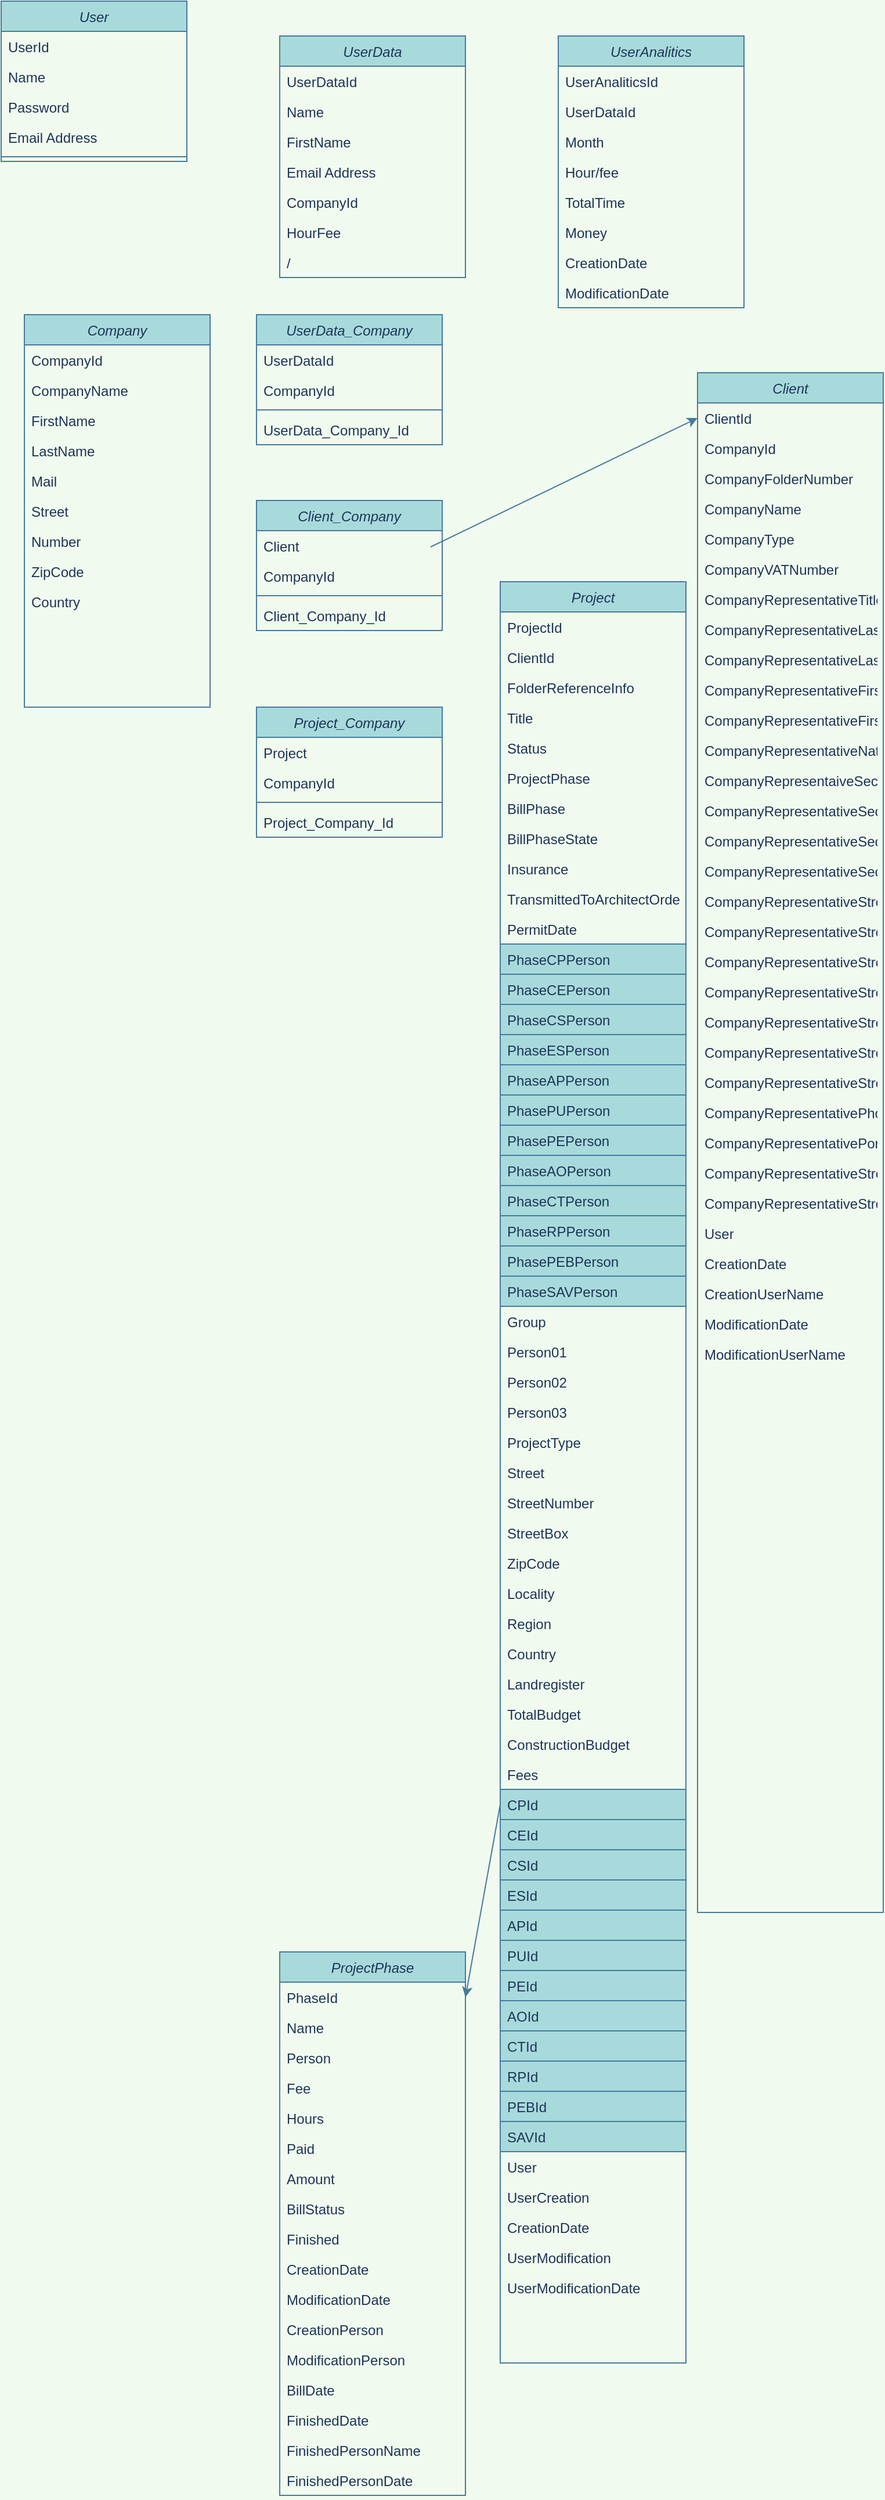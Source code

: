 <mxfile version="16.2.4" type="github">
  <diagram id="C5RBs43oDa-KdzZeNtuy" name="Page-1">
    <mxGraphModel dx="780" dy="756" grid="1" gridSize="10" guides="1" tooltips="1" connect="1" arrows="1" fold="1" page="1" pageScale="1" pageWidth="827" pageHeight="1169" background="#F1FAEE" math="0" shadow="0">
      <root>
        <mxCell id="WIyWlLk6GJQsqaUBKTNV-0" />
        <mxCell id="WIyWlLk6GJQsqaUBKTNV-1" parent="WIyWlLk6GJQsqaUBKTNV-0" />
        <mxCell id="zkfFHV4jXpPFQw0GAbJ--0" value="User" style="swimlane;fontStyle=2;align=center;verticalAlign=top;childLayout=stackLayout;horizontal=1;startSize=26;horizontalStack=0;resizeParent=1;resizeLast=0;collapsible=1;marginBottom=0;rounded=0;shadow=0;strokeWidth=1;fillColor=#A8DADC;strokeColor=#457B9D;fontColor=#1D3557;" parent="WIyWlLk6GJQsqaUBKTNV-1" vertex="1">
          <mxGeometry x="60" y="10" width="160" height="138" as="geometry">
            <mxRectangle x="230" y="140" width="160" height="26" as="alternateBounds" />
          </mxGeometry>
        </mxCell>
        <mxCell id="FVUGuAGuaXKeHoWWUGQW-68" value="UserId" style="text;align=left;verticalAlign=top;spacingLeft=4;spacingRight=4;overflow=hidden;rotatable=0;points=[[0,0.5],[1,0.5]];portConstraint=eastwest;fontColor=#1D3557;" vertex="1" parent="zkfFHV4jXpPFQw0GAbJ--0">
          <mxGeometry y="26" width="160" height="26" as="geometry" />
        </mxCell>
        <mxCell id="zkfFHV4jXpPFQw0GAbJ--1" value="Name" style="text;align=left;verticalAlign=top;spacingLeft=4;spacingRight=4;overflow=hidden;rotatable=0;points=[[0,0.5],[1,0.5]];portConstraint=eastwest;fontColor=#1D3557;" parent="zkfFHV4jXpPFQw0GAbJ--0" vertex="1">
          <mxGeometry y="52" width="160" height="26" as="geometry" />
        </mxCell>
        <mxCell id="zkfFHV4jXpPFQw0GAbJ--2" value="Password" style="text;align=left;verticalAlign=top;spacingLeft=4;spacingRight=4;overflow=hidden;rotatable=0;points=[[0,0.5],[1,0.5]];portConstraint=eastwest;rounded=0;shadow=0;html=0;fontColor=#1D3557;" parent="zkfFHV4jXpPFQw0GAbJ--0" vertex="1">
          <mxGeometry y="78" width="160" height="26" as="geometry" />
        </mxCell>
        <mxCell id="zkfFHV4jXpPFQw0GAbJ--3" value="Email Address" style="text;align=left;verticalAlign=top;spacingLeft=4;spacingRight=4;overflow=hidden;rotatable=0;points=[[0,0.5],[1,0.5]];portConstraint=eastwest;rounded=0;shadow=0;html=0;fontColor=#1D3557;" parent="zkfFHV4jXpPFQw0GAbJ--0" vertex="1">
          <mxGeometry y="104" width="160" height="26" as="geometry" />
        </mxCell>
        <mxCell id="zkfFHV4jXpPFQw0GAbJ--4" value="" style="line;html=1;strokeWidth=1;align=left;verticalAlign=middle;spacingTop=-1;spacingLeft=3;spacingRight=3;rotatable=0;labelPosition=right;points=[];portConstraint=eastwest;fillColor=#A8DADC;strokeColor=#457B9D;fontColor=#1D3557;labelBackgroundColor=#F1FAEE;" parent="zkfFHV4jXpPFQw0GAbJ--0" vertex="1">
          <mxGeometry y="130" width="160" height="8" as="geometry" />
        </mxCell>
        <mxCell id="6mXUQ5loTrbP20iOsthD-0" value="UserData" style="swimlane;fontStyle=2;align=center;verticalAlign=top;childLayout=stackLayout;horizontal=1;startSize=26;horizontalStack=0;resizeParent=1;resizeLast=0;collapsible=1;marginBottom=0;rounded=0;shadow=0;strokeWidth=1;fillColor=#A8DADC;strokeColor=#457B9D;fontColor=#1D3557;" parent="WIyWlLk6GJQsqaUBKTNV-1" vertex="1">
          <mxGeometry x="300" y="40" width="160" height="208" as="geometry">
            <mxRectangle x="230" y="140" width="160" height="26" as="alternateBounds" />
          </mxGeometry>
        </mxCell>
        <mxCell id="FVUGuAGuaXKeHoWWUGQW-69" value="UserDataId" style="text;align=left;verticalAlign=top;spacingLeft=4;spacingRight=4;overflow=hidden;rotatable=0;points=[[0,0.5],[1,0.5]];portConstraint=eastwest;fontColor=#1D3557;" vertex="1" parent="6mXUQ5loTrbP20iOsthD-0">
          <mxGeometry y="26" width="160" height="26" as="geometry" />
        </mxCell>
        <mxCell id="6mXUQ5loTrbP20iOsthD-1" value="Name" style="text;align=left;verticalAlign=top;spacingLeft=4;spacingRight=4;overflow=hidden;rotatable=0;points=[[0,0.5],[1,0.5]];portConstraint=eastwest;fontColor=#1D3557;" parent="6mXUQ5loTrbP20iOsthD-0" vertex="1">
          <mxGeometry y="52" width="160" height="26" as="geometry" />
        </mxCell>
        <mxCell id="6mXUQ5loTrbP20iOsthD-3" value="FirstName" style="text;align=left;verticalAlign=top;spacingLeft=4;spacingRight=4;overflow=hidden;rotatable=0;points=[[0,0.5],[1,0.5]];portConstraint=eastwest;rounded=0;shadow=0;html=0;fontColor=#1D3557;" parent="6mXUQ5loTrbP20iOsthD-0" vertex="1">
          <mxGeometry y="78" width="160" height="26" as="geometry" />
        </mxCell>
        <mxCell id="6mXUQ5loTrbP20iOsthD-10" value="Email Address" style="text;align=left;verticalAlign=top;spacingLeft=4;spacingRight=4;overflow=hidden;rotatable=0;points=[[0,0.5],[1,0.5]];portConstraint=eastwest;rounded=0;shadow=0;html=0;fontColor=#1D3557;" parent="6mXUQ5loTrbP20iOsthD-0" vertex="1">
          <mxGeometry y="104" width="160" height="26" as="geometry" />
        </mxCell>
        <mxCell id="6mXUQ5loTrbP20iOsthD-11" value="CompanyId" style="text;align=left;verticalAlign=top;spacingLeft=4;spacingRight=4;overflow=hidden;rotatable=0;points=[[0,0.5],[1,0.5]];portConstraint=eastwest;rounded=0;shadow=0;html=0;fontColor=#1D3557;" parent="6mXUQ5loTrbP20iOsthD-0" vertex="1">
          <mxGeometry y="130" width="160" height="26" as="geometry" />
        </mxCell>
        <mxCell id="6mXUQ5loTrbP20iOsthD-12" value="HourFee" style="text;align=left;verticalAlign=top;spacingLeft=4;spacingRight=4;overflow=hidden;rotatable=0;points=[[0,0.5],[1,0.5]];portConstraint=eastwest;rounded=0;shadow=0;html=0;fontColor=#1D3557;" parent="6mXUQ5loTrbP20iOsthD-0" vertex="1">
          <mxGeometry y="156" width="160" height="26" as="geometry" />
        </mxCell>
        <mxCell id="6mXUQ5loTrbP20iOsthD-13" value="/" style="text;align=left;verticalAlign=top;spacingLeft=4;spacingRight=4;overflow=hidden;rotatable=0;points=[[0,0.5],[1,0.5]];portConstraint=eastwest;rounded=0;shadow=0;html=0;fontColor=#1D3557;" parent="6mXUQ5loTrbP20iOsthD-0" vertex="1">
          <mxGeometry y="182" width="160" height="26" as="geometry" />
        </mxCell>
        <mxCell id="6mXUQ5loTrbP20iOsthD-14" value="UserAnalitics" style="swimlane;fontStyle=2;align=center;verticalAlign=top;childLayout=stackLayout;horizontal=1;startSize=26;horizontalStack=0;resizeParent=1;resizeLast=0;collapsible=1;marginBottom=0;rounded=0;shadow=0;strokeWidth=1;fillColor=#A8DADC;strokeColor=#457B9D;fontColor=#1D3557;" parent="WIyWlLk6GJQsqaUBKTNV-1" vertex="1">
          <mxGeometry x="540" y="40" width="160" height="234" as="geometry">
            <mxRectangle x="230" y="140" width="160" height="26" as="alternateBounds" />
          </mxGeometry>
        </mxCell>
        <mxCell id="FVUGuAGuaXKeHoWWUGQW-70" value="UserAnaliticsId" style="text;align=left;verticalAlign=top;spacingLeft=4;spacingRight=4;overflow=hidden;rotatable=0;points=[[0,0.5],[1,0.5]];portConstraint=eastwest;fontColor=#1D3557;" vertex="1" parent="6mXUQ5loTrbP20iOsthD-14">
          <mxGeometry y="26" width="160" height="26" as="geometry" />
        </mxCell>
        <mxCell id="FVUGuAGuaXKeHoWWUGQW-71" value="UserDataId" style="text;align=left;verticalAlign=top;spacingLeft=4;spacingRight=4;overflow=hidden;rotatable=0;points=[[0,0.5],[1,0.5]];portConstraint=eastwest;fontColor=#1D3557;" vertex="1" parent="6mXUQ5loTrbP20iOsthD-14">
          <mxGeometry y="52" width="160" height="26" as="geometry" />
        </mxCell>
        <mxCell id="6mXUQ5loTrbP20iOsthD-15" value="Month" style="text;align=left;verticalAlign=top;spacingLeft=4;spacingRight=4;overflow=hidden;rotatable=0;points=[[0,0.5],[1,0.5]];portConstraint=eastwest;fontColor=#1D3557;" parent="6mXUQ5loTrbP20iOsthD-14" vertex="1">
          <mxGeometry y="78" width="160" height="26" as="geometry" />
        </mxCell>
        <mxCell id="6mXUQ5loTrbP20iOsthD-16" value="Hour/fee" style="text;align=left;verticalAlign=top;spacingLeft=4;spacingRight=4;overflow=hidden;rotatable=0;points=[[0,0.5],[1,0.5]];portConstraint=eastwest;rounded=0;shadow=0;html=0;fontColor=#1D3557;" parent="6mXUQ5loTrbP20iOsthD-14" vertex="1">
          <mxGeometry y="104" width="160" height="26" as="geometry" />
        </mxCell>
        <mxCell id="6mXUQ5loTrbP20iOsthD-17" value="TotalTime" style="text;align=left;verticalAlign=top;spacingLeft=4;spacingRight=4;overflow=hidden;rotatable=0;points=[[0,0.5],[1,0.5]];portConstraint=eastwest;rounded=0;shadow=0;html=0;fontColor=#1D3557;" parent="6mXUQ5loTrbP20iOsthD-14" vertex="1">
          <mxGeometry y="130" width="160" height="26" as="geometry" />
        </mxCell>
        <mxCell id="6mXUQ5loTrbP20iOsthD-18" value="Money" style="text;align=left;verticalAlign=top;spacingLeft=4;spacingRight=4;overflow=hidden;rotatable=0;points=[[0,0.5],[1,0.5]];portConstraint=eastwest;rounded=0;shadow=0;html=0;fontColor=#1D3557;" parent="6mXUQ5loTrbP20iOsthD-14" vertex="1">
          <mxGeometry y="156" width="160" height="26" as="geometry" />
        </mxCell>
        <mxCell id="6mXUQ5loTrbP20iOsthD-19" value="CreationDate" style="text;align=left;verticalAlign=top;spacingLeft=4;spacingRight=4;overflow=hidden;rotatable=0;points=[[0,0.5],[1,0.5]];portConstraint=eastwest;rounded=0;shadow=0;html=0;fontColor=#1D3557;" parent="6mXUQ5loTrbP20iOsthD-14" vertex="1">
          <mxGeometry y="182" width="160" height="26" as="geometry" />
        </mxCell>
        <mxCell id="6mXUQ5loTrbP20iOsthD-20" value="ModificationDate" style="text;align=left;verticalAlign=top;spacingLeft=4;spacingRight=4;overflow=hidden;rotatable=0;points=[[0,0.5],[1,0.5]];portConstraint=eastwest;rounded=0;shadow=0;html=0;fontColor=#1D3557;" parent="6mXUQ5loTrbP20iOsthD-14" vertex="1">
          <mxGeometry y="208" width="160" height="26" as="geometry" />
        </mxCell>
        <mxCell id="6mXUQ5loTrbP20iOsthD-84" value="ProjectPhase" style="swimlane;fontStyle=2;align=center;verticalAlign=top;childLayout=stackLayout;horizontal=1;startSize=26;horizontalStack=0;resizeParent=1;resizeLast=0;collapsible=1;marginBottom=0;rounded=0;shadow=0;strokeWidth=1;fillColor=#A8DADC;strokeColor=#457B9D;fontColor=#1D3557;" parent="WIyWlLk6GJQsqaUBKTNV-1" vertex="1">
          <mxGeometry x="300" y="1690" width="160" height="468" as="geometry">
            <mxRectangle x="230" y="140" width="160" height="26" as="alternateBounds" />
          </mxGeometry>
        </mxCell>
        <mxCell id="6mXUQ5loTrbP20iOsthD-164" value="PhaseId" style="text;align=left;verticalAlign=top;spacingLeft=4;spacingRight=4;overflow=hidden;rotatable=0;points=[[0,0.5],[1,0.5]];portConstraint=eastwest;fontColor=#1D3557;" parent="6mXUQ5loTrbP20iOsthD-84" vertex="1">
          <mxGeometry y="26" width="160" height="26" as="geometry" />
        </mxCell>
        <mxCell id="6mXUQ5loTrbP20iOsthD-85" value="Name" style="text;align=left;verticalAlign=top;spacingLeft=4;spacingRight=4;overflow=hidden;rotatable=0;points=[[0,0.5],[1,0.5]];portConstraint=eastwest;fontColor=#1D3557;" parent="6mXUQ5loTrbP20iOsthD-84" vertex="1">
          <mxGeometry y="52" width="160" height="26" as="geometry" />
        </mxCell>
        <mxCell id="6mXUQ5loTrbP20iOsthD-86" value="Person" style="text;align=left;verticalAlign=top;spacingLeft=4;spacingRight=4;overflow=hidden;rotatable=0;points=[[0,0.5],[1,0.5]];portConstraint=eastwest;rounded=0;shadow=0;html=0;fontColor=#1D3557;" parent="6mXUQ5loTrbP20iOsthD-84" vertex="1">
          <mxGeometry y="78" width="160" height="26" as="geometry" />
        </mxCell>
        <mxCell id="6mXUQ5loTrbP20iOsthD-87" value="Fee" style="text;align=left;verticalAlign=top;spacingLeft=4;spacingRight=4;overflow=hidden;rotatable=0;points=[[0,0.5],[1,0.5]];portConstraint=eastwest;rounded=0;shadow=0;html=0;fontColor=#1D3557;" parent="6mXUQ5loTrbP20iOsthD-84" vertex="1">
          <mxGeometry y="104" width="160" height="26" as="geometry" />
        </mxCell>
        <mxCell id="6mXUQ5loTrbP20iOsthD-88" value="Hours" style="text;align=left;verticalAlign=top;spacingLeft=4;spacingRight=4;overflow=hidden;rotatable=0;points=[[0,0.5],[1,0.5]];portConstraint=eastwest;rounded=0;shadow=0;html=0;fontColor=#1D3557;" parent="6mXUQ5loTrbP20iOsthD-84" vertex="1">
          <mxGeometry y="130" width="160" height="26" as="geometry" />
        </mxCell>
        <mxCell id="6mXUQ5loTrbP20iOsthD-89" value="Paid" style="text;align=left;verticalAlign=top;spacingLeft=4;spacingRight=4;overflow=hidden;rotatable=0;points=[[0,0.5],[1,0.5]];portConstraint=eastwest;rounded=0;shadow=0;html=0;fontColor=#1D3557;" parent="6mXUQ5loTrbP20iOsthD-84" vertex="1">
          <mxGeometry y="156" width="160" height="26" as="geometry" />
        </mxCell>
        <mxCell id="6mXUQ5loTrbP20iOsthD-90" value="Amount" style="text;align=left;verticalAlign=top;spacingLeft=4;spacingRight=4;overflow=hidden;rotatable=0;points=[[0,0.5],[1,0.5]];portConstraint=eastwest;rounded=0;shadow=0;html=0;fontColor=#1D3557;" parent="6mXUQ5loTrbP20iOsthD-84" vertex="1">
          <mxGeometry y="182" width="160" height="26" as="geometry" />
        </mxCell>
        <mxCell id="6mXUQ5loTrbP20iOsthD-91" value="BillStatus" style="text;align=left;verticalAlign=top;spacingLeft=4;spacingRight=4;overflow=hidden;rotatable=0;points=[[0,0.5],[1,0.5]];portConstraint=eastwest;rounded=0;shadow=0;html=0;fontColor=#1D3557;" parent="6mXUQ5loTrbP20iOsthD-84" vertex="1">
          <mxGeometry y="208" width="160" height="26" as="geometry" />
        </mxCell>
        <mxCell id="6mXUQ5loTrbP20iOsthD-92" value="Finished" style="text;align=left;verticalAlign=top;spacingLeft=4;spacingRight=4;overflow=hidden;rotatable=0;points=[[0,0.5],[1,0.5]];portConstraint=eastwest;rounded=0;shadow=0;html=0;fontColor=#1D3557;" parent="6mXUQ5loTrbP20iOsthD-84" vertex="1">
          <mxGeometry y="234" width="160" height="26" as="geometry" />
        </mxCell>
        <mxCell id="6mXUQ5loTrbP20iOsthD-93" value="CreationDate" style="text;align=left;verticalAlign=top;spacingLeft=4;spacingRight=4;overflow=hidden;rotatable=0;points=[[0,0.5],[1,0.5]];portConstraint=eastwest;rounded=0;shadow=0;html=0;fontColor=#1D3557;" parent="6mXUQ5loTrbP20iOsthD-84" vertex="1">
          <mxGeometry y="260" width="160" height="26" as="geometry" />
        </mxCell>
        <mxCell id="6mXUQ5loTrbP20iOsthD-94" value="ModificationDate" style="text;align=left;verticalAlign=top;spacingLeft=4;spacingRight=4;overflow=hidden;rotatable=0;points=[[0,0.5],[1,0.5]];portConstraint=eastwest;rounded=0;shadow=0;html=0;fontColor=#1D3557;" parent="6mXUQ5loTrbP20iOsthD-84" vertex="1">
          <mxGeometry y="286" width="160" height="26" as="geometry" />
        </mxCell>
        <mxCell id="6mXUQ5loTrbP20iOsthD-95" value="CreationPerson" style="text;align=left;verticalAlign=top;spacingLeft=4;spacingRight=4;overflow=hidden;rotatable=0;points=[[0,0.5],[1,0.5]];portConstraint=eastwest;rounded=0;shadow=0;html=0;fontColor=#1D3557;" parent="6mXUQ5loTrbP20iOsthD-84" vertex="1">
          <mxGeometry y="312" width="160" height="26" as="geometry" />
        </mxCell>
        <mxCell id="6mXUQ5loTrbP20iOsthD-96" value="ModificationPerson" style="text;align=left;verticalAlign=top;spacingLeft=4;spacingRight=4;overflow=hidden;rotatable=0;points=[[0,0.5],[1,0.5]];portConstraint=eastwest;rounded=0;shadow=0;html=0;fontColor=#1D3557;" parent="6mXUQ5loTrbP20iOsthD-84" vertex="1">
          <mxGeometry y="338" width="160" height="26" as="geometry" />
        </mxCell>
        <mxCell id="6mXUQ5loTrbP20iOsthD-97" value="BillDate" style="text;align=left;verticalAlign=top;spacingLeft=4;spacingRight=4;overflow=hidden;rotatable=0;points=[[0,0.5],[1,0.5]];portConstraint=eastwest;rounded=0;shadow=0;html=0;fontColor=#1D3557;" parent="6mXUQ5loTrbP20iOsthD-84" vertex="1">
          <mxGeometry y="364" width="160" height="26" as="geometry" />
        </mxCell>
        <mxCell id="6mXUQ5loTrbP20iOsthD-98" value="FinishedDate" style="text;align=left;verticalAlign=top;spacingLeft=4;spacingRight=4;overflow=hidden;rotatable=0;points=[[0,0.5],[1,0.5]];portConstraint=eastwest;rounded=0;shadow=0;html=0;fontColor=#1D3557;" parent="6mXUQ5loTrbP20iOsthD-84" vertex="1">
          <mxGeometry y="390" width="160" height="26" as="geometry" />
        </mxCell>
        <mxCell id="6mXUQ5loTrbP20iOsthD-99" value="FinishedPersonName" style="text;align=left;verticalAlign=top;spacingLeft=4;spacingRight=4;overflow=hidden;rotatable=0;points=[[0,0.5],[1,0.5]];portConstraint=eastwest;rounded=0;shadow=0;html=0;fontColor=#1D3557;" parent="6mXUQ5loTrbP20iOsthD-84" vertex="1">
          <mxGeometry y="416" width="160" height="26" as="geometry" />
        </mxCell>
        <mxCell id="6mXUQ5loTrbP20iOsthD-100" value="FinishedPersonDate" style="text;align=left;verticalAlign=top;spacingLeft=4;spacingRight=4;overflow=hidden;rotatable=0;points=[[0,0.5],[1,0.5]];portConstraint=eastwest;rounded=0;shadow=0;html=0;fontColor=#1D3557;" parent="6mXUQ5loTrbP20iOsthD-84" vertex="1">
          <mxGeometry y="442" width="160" height="26" as="geometry" />
        </mxCell>
        <mxCell id="6mXUQ5loTrbP20iOsthD-101" value="Project" style="swimlane;fontStyle=2;align=center;verticalAlign=top;childLayout=stackLayout;horizontal=1;startSize=26;horizontalStack=0;resizeParent=1;resizeLast=0;collapsible=1;marginBottom=0;rounded=0;shadow=0;strokeWidth=1;fillColor=#A8DADC;strokeColor=#457B9D;fontColor=#1D3557;" parent="WIyWlLk6GJQsqaUBKTNV-1" vertex="1">
          <mxGeometry x="490" y="510" width="160" height="1534" as="geometry">
            <mxRectangle x="230" y="140" width="160" height="26" as="alternateBounds" />
          </mxGeometry>
        </mxCell>
        <mxCell id="6mXUQ5loTrbP20iOsthD-102" value="ProjectId" style="text;align=left;verticalAlign=top;spacingLeft=4;spacingRight=4;overflow=hidden;rotatable=0;points=[[0,0.5],[1,0.5]];portConstraint=eastwest;fontColor=#1D3557;" parent="6mXUQ5loTrbP20iOsthD-101" vertex="1">
          <mxGeometry y="26" width="160" height="26" as="geometry" />
        </mxCell>
        <mxCell id="FVUGuAGuaXKeHoWWUGQW-74" value="ClientId" style="text;align=left;verticalAlign=top;spacingLeft=4;spacingRight=4;overflow=hidden;rotatable=0;points=[[0,0.5],[1,0.5]];portConstraint=eastwest;fontColor=#1D3557;" vertex="1" parent="6mXUQ5loTrbP20iOsthD-101">
          <mxGeometry y="52" width="160" height="26" as="geometry" />
        </mxCell>
        <mxCell id="6mXUQ5loTrbP20iOsthD-103" value="FolderReferenceInfo" style="text;align=left;verticalAlign=top;spacingLeft=4;spacingRight=4;overflow=hidden;rotatable=0;points=[[0,0.5],[1,0.5]];portConstraint=eastwest;rounded=0;shadow=0;html=0;fontColor=#1D3557;" parent="6mXUQ5loTrbP20iOsthD-101" vertex="1">
          <mxGeometry y="78" width="160" height="26" as="geometry" />
        </mxCell>
        <mxCell id="6mXUQ5loTrbP20iOsthD-104" value="Title" style="text;align=left;verticalAlign=top;spacingLeft=4;spacingRight=4;overflow=hidden;rotatable=0;points=[[0,0.5],[1,0.5]];portConstraint=eastwest;rounded=0;shadow=0;html=0;fontColor=#1D3557;" parent="6mXUQ5loTrbP20iOsthD-101" vertex="1">
          <mxGeometry y="104" width="160" height="26" as="geometry" />
        </mxCell>
        <mxCell id="6mXUQ5loTrbP20iOsthD-105" value="Status" style="text;align=left;verticalAlign=top;spacingLeft=4;spacingRight=4;overflow=hidden;rotatable=0;points=[[0,0.5],[1,0.5]];portConstraint=eastwest;rounded=0;shadow=0;html=0;fontColor=#1D3557;" parent="6mXUQ5loTrbP20iOsthD-101" vertex="1">
          <mxGeometry y="130" width="160" height="26" as="geometry" />
        </mxCell>
        <mxCell id="6mXUQ5loTrbP20iOsthD-106" value="ProjectPhase" style="text;align=left;verticalAlign=top;spacingLeft=4;spacingRight=4;overflow=hidden;rotatable=0;points=[[0,0.5],[1,0.5]];portConstraint=eastwest;rounded=0;shadow=0;html=0;fontColor=#1D3557;" parent="6mXUQ5loTrbP20iOsthD-101" vertex="1">
          <mxGeometry y="156" width="160" height="26" as="geometry" />
        </mxCell>
        <mxCell id="6mXUQ5loTrbP20iOsthD-107" value="BillPhase" style="text;align=left;verticalAlign=top;spacingLeft=4;spacingRight=4;overflow=hidden;rotatable=0;points=[[0,0.5],[1,0.5]];portConstraint=eastwest;rounded=0;shadow=0;html=0;fontColor=#1D3557;" parent="6mXUQ5loTrbP20iOsthD-101" vertex="1">
          <mxGeometry y="182" width="160" height="26" as="geometry" />
        </mxCell>
        <mxCell id="6mXUQ5loTrbP20iOsthD-108" value="BillPhaseState" style="text;align=left;verticalAlign=top;spacingLeft=4;spacingRight=4;overflow=hidden;rotatable=0;points=[[0,0.5],[1,0.5]];portConstraint=eastwest;rounded=0;shadow=0;html=0;fontColor=#1D3557;" parent="6mXUQ5loTrbP20iOsthD-101" vertex="1">
          <mxGeometry y="208" width="160" height="26" as="geometry" />
        </mxCell>
        <mxCell id="6mXUQ5loTrbP20iOsthD-109" value="Insurance" style="text;align=left;verticalAlign=top;spacingLeft=4;spacingRight=4;overflow=hidden;rotatable=0;points=[[0,0.5],[1,0.5]];portConstraint=eastwest;rounded=0;shadow=0;html=0;fontColor=#1D3557;" parent="6mXUQ5loTrbP20iOsthD-101" vertex="1">
          <mxGeometry y="234" width="160" height="26" as="geometry" />
        </mxCell>
        <mxCell id="6mXUQ5loTrbP20iOsthD-110" value="TransmittedToArchitectOrder" style="text;align=left;verticalAlign=top;spacingLeft=4;spacingRight=4;overflow=hidden;rotatable=0;points=[[0,0.5],[1,0.5]];portConstraint=eastwest;rounded=0;shadow=0;html=0;fontColor=#1D3557;" parent="6mXUQ5loTrbP20iOsthD-101" vertex="1">
          <mxGeometry y="260" width="160" height="26" as="geometry" />
        </mxCell>
        <mxCell id="6mXUQ5loTrbP20iOsthD-111" value="PermitDate" style="text;align=left;verticalAlign=top;spacingLeft=4;spacingRight=4;overflow=hidden;rotatable=0;points=[[0,0.5],[1,0.5]];portConstraint=eastwest;rounded=0;shadow=0;html=0;fontColor=#1D3557;" parent="6mXUQ5loTrbP20iOsthD-101" vertex="1">
          <mxGeometry y="286" width="160" height="26" as="geometry" />
        </mxCell>
        <mxCell id="6mXUQ5loTrbP20iOsthD-112" value="PhaseCPPerson" style="text;align=left;verticalAlign=top;spacingLeft=4;spacingRight=4;overflow=hidden;rotatable=0;points=[[0,0.5],[1,0.5]];portConstraint=eastwest;rounded=0;shadow=0;html=0;fillColor=#A8DADC;strokeColor=#457B9D;fontColor=#1D3557;" parent="6mXUQ5loTrbP20iOsthD-101" vertex="1">
          <mxGeometry y="312" width="160" height="26" as="geometry" />
        </mxCell>
        <mxCell id="6mXUQ5loTrbP20iOsthD-113" value="PhaseCEPerson" style="text;align=left;verticalAlign=top;spacingLeft=4;spacingRight=4;overflow=hidden;rotatable=0;points=[[0,0.5],[1,0.5]];portConstraint=eastwest;rounded=0;shadow=0;html=0;fillColor=#A8DADC;strokeColor=#457B9D;fontColor=#1D3557;" parent="6mXUQ5loTrbP20iOsthD-101" vertex="1">
          <mxGeometry y="338" width="160" height="26" as="geometry" />
        </mxCell>
        <mxCell id="6mXUQ5loTrbP20iOsthD-114" value="PhaseCSPerson" style="text;align=left;verticalAlign=top;spacingLeft=4;spacingRight=4;overflow=hidden;rotatable=0;points=[[0,0.5],[1,0.5]];portConstraint=eastwest;rounded=0;shadow=0;html=0;fillColor=#A8DADC;strokeColor=#457B9D;fontColor=#1D3557;" parent="6mXUQ5loTrbP20iOsthD-101" vertex="1">
          <mxGeometry y="364" width="160" height="26" as="geometry" />
        </mxCell>
        <mxCell id="6mXUQ5loTrbP20iOsthD-115" value="PhaseESPerson" style="text;align=left;verticalAlign=top;spacingLeft=4;spacingRight=4;overflow=hidden;rotatable=0;points=[[0,0.5],[1,0.5]];portConstraint=eastwest;rounded=0;shadow=0;html=0;fillColor=#A8DADC;strokeColor=#457B9D;fontColor=#1D3557;" parent="6mXUQ5loTrbP20iOsthD-101" vertex="1">
          <mxGeometry y="390" width="160" height="26" as="geometry" />
        </mxCell>
        <mxCell id="6mXUQ5loTrbP20iOsthD-116" value="PhaseAPPerson" style="text;align=left;verticalAlign=top;spacingLeft=4;spacingRight=4;overflow=hidden;rotatable=0;points=[[0,0.5],[1,0.5]];portConstraint=eastwest;rounded=0;shadow=0;html=0;fillColor=#A8DADC;strokeColor=#457B9D;fontColor=#1D3557;" parent="6mXUQ5loTrbP20iOsthD-101" vertex="1">
          <mxGeometry y="416" width="160" height="26" as="geometry" />
        </mxCell>
        <mxCell id="6mXUQ5loTrbP20iOsthD-117" value="PhasePUPerson" style="text;align=left;verticalAlign=top;spacingLeft=4;spacingRight=4;overflow=hidden;rotatable=0;points=[[0,0.5],[1,0.5]];portConstraint=eastwest;rounded=0;shadow=0;html=0;fillColor=#A8DADC;strokeColor=#457B9D;fontColor=#1D3557;" parent="6mXUQ5loTrbP20iOsthD-101" vertex="1">
          <mxGeometry y="442" width="160" height="26" as="geometry" />
        </mxCell>
        <mxCell id="6mXUQ5loTrbP20iOsthD-118" value="PhasePEPerson" style="text;align=left;verticalAlign=top;spacingLeft=4;spacingRight=4;overflow=hidden;rotatable=0;points=[[0,0.5],[1,0.5]];portConstraint=eastwest;rounded=0;shadow=0;html=0;fillColor=#A8DADC;strokeColor=#457B9D;fontColor=#1D3557;" parent="6mXUQ5loTrbP20iOsthD-101" vertex="1">
          <mxGeometry y="468" width="160" height="26" as="geometry" />
        </mxCell>
        <mxCell id="6mXUQ5loTrbP20iOsthD-119" value="PhaseAOPerson" style="text;align=left;verticalAlign=top;spacingLeft=4;spacingRight=4;overflow=hidden;rotatable=0;points=[[0,0.5],[1,0.5]];portConstraint=eastwest;rounded=0;shadow=0;html=0;fillColor=#A8DADC;strokeColor=#457B9D;fontColor=#1D3557;" parent="6mXUQ5loTrbP20iOsthD-101" vertex="1">
          <mxGeometry y="494" width="160" height="26" as="geometry" />
        </mxCell>
        <mxCell id="6mXUQ5loTrbP20iOsthD-120" value="PhaseCTPerson" style="text;align=left;verticalAlign=top;spacingLeft=4;spacingRight=4;overflow=hidden;rotatable=0;points=[[0,0.5],[1,0.5]];portConstraint=eastwest;rounded=0;shadow=0;html=0;fillColor=#A8DADC;strokeColor=#457B9D;fontColor=#1D3557;" parent="6mXUQ5loTrbP20iOsthD-101" vertex="1">
          <mxGeometry y="520" width="160" height="26" as="geometry" />
        </mxCell>
        <mxCell id="6mXUQ5loTrbP20iOsthD-121" value="PhaseRPPerson" style="text;align=left;verticalAlign=top;spacingLeft=4;spacingRight=4;overflow=hidden;rotatable=0;points=[[0,0.5],[1,0.5]];portConstraint=eastwest;rounded=0;shadow=0;html=0;fillColor=#A8DADC;strokeColor=#457B9D;fontColor=#1D3557;" parent="6mXUQ5loTrbP20iOsthD-101" vertex="1">
          <mxGeometry y="546" width="160" height="26" as="geometry" />
        </mxCell>
        <mxCell id="6mXUQ5loTrbP20iOsthD-122" value="PhasePEBPerson" style="text;align=left;verticalAlign=top;spacingLeft=4;spacingRight=4;overflow=hidden;rotatable=0;points=[[0,0.5],[1,0.5]];portConstraint=eastwest;rounded=0;shadow=0;html=0;fillColor=#A8DADC;strokeColor=#457B9D;fontColor=#1D3557;" parent="6mXUQ5loTrbP20iOsthD-101" vertex="1">
          <mxGeometry y="572" width="160" height="26" as="geometry" />
        </mxCell>
        <mxCell id="6mXUQ5loTrbP20iOsthD-123" value="PhaseSAVPerson" style="text;align=left;verticalAlign=top;spacingLeft=4;spacingRight=4;overflow=hidden;rotatable=0;points=[[0,0.5],[1,0.5]];portConstraint=eastwest;rounded=0;shadow=0;html=0;fillColor=#A8DADC;strokeColor=#457B9D;fontColor=#1D3557;" parent="6mXUQ5loTrbP20iOsthD-101" vertex="1">
          <mxGeometry y="598" width="160" height="26" as="geometry" />
        </mxCell>
        <mxCell id="6mXUQ5loTrbP20iOsthD-124" value="Group" style="text;align=left;verticalAlign=top;spacingLeft=4;spacingRight=4;overflow=hidden;rotatable=0;points=[[0,0.5],[1,0.5]];portConstraint=eastwest;rounded=0;shadow=0;html=0;fontColor=#1D3557;" parent="6mXUQ5loTrbP20iOsthD-101" vertex="1">
          <mxGeometry y="624" width="160" height="26" as="geometry" />
        </mxCell>
        <mxCell id="6mXUQ5loTrbP20iOsthD-125" value="Person01" style="text;align=left;verticalAlign=top;spacingLeft=4;spacingRight=4;overflow=hidden;rotatable=0;points=[[0,0.5],[1,0.5]];portConstraint=eastwest;rounded=0;shadow=0;html=0;fontColor=#1D3557;" parent="6mXUQ5loTrbP20iOsthD-101" vertex="1">
          <mxGeometry y="650" width="160" height="26" as="geometry" />
        </mxCell>
        <mxCell id="6mXUQ5loTrbP20iOsthD-126" value="Person02" style="text;align=left;verticalAlign=top;spacingLeft=4;spacingRight=4;overflow=hidden;rotatable=0;points=[[0,0.5],[1,0.5]];portConstraint=eastwest;rounded=0;shadow=0;html=0;fontColor=#1D3557;" parent="6mXUQ5loTrbP20iOsthD-101" vertex="1">
          <mxGeometry y="676" width="160" height="26" as="geometry" />
        </mxCell>
        <mxCell id="6mXUQ5loTrbP20iOsthD-127" value="Person03" style="text;align=left;verticalAlign=top;spacingLeft=4;spacingRight=4;overflow=hidden;rotatable=0;points=[[0,0.5],[1,0.5]];portConstraint=eastwest;rounded=0;shadow=0;html=0;fontColor=#1D3557;" parent="6mXUQ5loTrbP20iOsthD-101" vertex="1">
          <mxGeometry y="702" width="160" height="26" as="geometry" />
        </mxCell>
        <mxCell id="6mXUQ5loTrbP20iOsthD-128" value="ProjectType" style="text;align=left;verticalAlign=top;spacingLeft=4;spacingRight=4;overflow=hidden;rotatable=0;points=[[0,0.5],[1,0.5]];portConstraint=eastwest;rounded=0;shadow=0;html=0;fontColor=#1D3557;" parent="6mXUQ5loTrbP20iOsthD-101" vertex="1">
          <mxGeometry y="728" width="160" height="26" as="geometry" />
        </mxCell>
        <mxCell id="6mXUQ5loTrbP20iOsthD-129" value="Street" style="text;align=left;verticalAlign=top;spacingLeft=4;spacingRight=4;overflow=hidden;rotatable=0;points=[[0,0.5],[1,0.5]];portConstraint=eastwest;rounded=0;shadow=0;html=0;fontColor=#1D3557;" parent="6mXUQ5loTrbP20iOsthD-101" vertex="1">
          <mxGeometry y="754" width="160" height="26" as="geometry" />
        </mxCell>
        <mxCell id="6mXUQ5loTrbP20iOsthD-130" value="StreetNumber" style="text;align=left;verticalAlign=top;spacingLeft=4;spacingRight=4;overflow=hidden;rotatable=0;points=[[0,0.5],[1,0.5]];portConstraint=eastwest;rounded=0;shadow=0;html=0;fontColor=#1D3557;" parent="6mXUQ5loTrbP20iOsthD-101" vertex="1">
          <mxGeometry y="780" width="160" height="26" as="geometry" />
        </mxCell>
        <mxCell id="6mXUQ5loTrbP20iOsthD-131" value="StreetBox" style="text;align=left;verticalAlign=top;spacingLeft=4;spacingRight=4;overflow=hidden;rotatable=0;points=[[0,0.5],[1,0.5]];portConstraint=eastwest;rounded=0;shadow=0;html=0;fontColor=#1D3557;" parent="6mXUQ5loTrbP20iOsthD-101" vertex="1">
          <mxGeometry y="806" width="160" height="26" as="geometry" />
        </mxCell>
        <mxCell id="6mXUQ5loTrbP20iOsthD-132" value="ZipCode" style="text;align=left;verticalAlign=top;spacingLeft=4;spacingRight=4;overflow=hidden;rotatable=0;points=[[0,0.5],[1,0.5]];portConstraint=eastwest;rounded=0;shadow=0;html=0;fontColor=#1D3557;" parent="6mXUQ5loTrbP20iOsthD-101" vertex="1">
          <mxGeometry y="832" width="160" height="26" as="geometry" />
        </mxCell>
        <mxCell id="6mXUQ5loTrbP20iOsthD-133" value="Locality" style="text;align=left;verticalAlign=top;spacingLeft=4;spacingRight=4;overflow=hidden;rotatable=0;points=[[0,0.5],[1,0.5]];portConstraint=eastwest;rounded=0;shadow=0;html=0;fontColor=#1D3557;" parent="6mXUQ5loTrbP20iOsthD-101" vertex="1">
          <mxGeometry y="858" width="160" height="26" as="geometry" />
        </mxCell>
        <mxCell id="6mXUQ5loTrbP20iOsthD-134" value="Region" style="text;align=left;verticalAlign=top;spacingLeft=4;spacingRight=4;overflow=hidden;rotatable=0;points=[[0,0.5],[1,0.5]];portConstraint=eastwest;rounded=0;shadow=0;html=0;fontColor=#1D3557;" parent="6mXUQ5loTrbP20iOsthD-101" vertex="1">
          <mxGeometry y="884" width="160" height="26" as="geometry" />
        </mxCell>
        <mxCell id="6mXUQ5loTrbP20iOsthD-135" value="Country" style="text;align=left;verticalAlign=top;spacingLeft=4;spacingRight=4;overflow=hidden;rotatable=0;points=[[0,0.5],[1,0.5]];portConstraint=eastwest;rounded=0;shadow=0;html=0;fontColor=#1D3557;" parent="6mXUQ5loTrbP20iOsthD-101" vertex="1">
          <mxGeometry y="910" width="160" height="26" as="geometry" />
        </mxCell>
        <mxCell id="6mXUQ5loTrbP20iOsthD-136" value="Landregister" style="text;align=left;verticalAlign=top;spacingLeft=4;spacingRight=4;overflow=hidden;rotatable=0;points=[[0,0.5],[1,0.5]];portConstraint=eastwest;rounded=0;shadow=0;html=0;fontColor=#1D3557;" parent="6mXUQ5loTrbP20iOsthD-101" vertex="1">
          <mxGeometry y="936" width="160" height="26" as="geometry" />
        </mxCell>
        <mxCell id="6mXUQ5loTrbP20iOsthD-137" value="TotalBudget" style="text;align=left;verticalAlign=top;spacingLeft=4;spacingRight=4;overflow=hidden;rotatable=0;points=[[0,0.5],[1,0.5]];portConstraint=eastwest;rounded=0;shadow=0;html=0;fontColor=#1D3557;" parent="6mXUQ5loTrbP20iOsthD-101" vertex="1">
          <mxGeometry y="962" width="160" height="26" as="geometry" />
        </mxCell>
        <mxCell id="6mXUQ5loTrbP20iOsthD-138" value="ConstructionBudget" style="text;align=left;verticalAlign=top;spacingLeft=4;spacingRight=4;overflow=hidden;rotatable=0;points=[[0,0.5],[1,0.5]];portConstraint=eastwest;rounded=0;shadow=0;html=0;fontColor=#1D3557;" parent="6mXUQ5loTrbP20iOsthD-101" vertex="1">
          <mxGeometry y="988" width="160" height="26" as="geometry" />
        </mxCell>
        <mxCell id="6mXUQ5loTrbP20iOsthD-139" value="Fees" style="text;align=left;verticalAlign=top;spacingLeft=4;spacingRight=4;overflow=hidden;rotatable=0;points=[[0,0.5],[1,0.5]];portConstraint=eastwest;rounded=0;shadow=0;html=0;fontColor=#1D3557;" parent="6mXUQ5loTrbP20iOsthD-101" vertex="1">
          <mxGeometry y="1014" width="160" height="26" as="geometry" />
        </mxCell>
        <mxCell id="6mXUQ5loTrbP20iOsthD-150" value="CPId" style="text;align=left;verticalAlign=top;spacingLeft=4;spacingRight=4;overflow=hidden;rotatable=0;points=[[0,0.5],[1,0.5]];portConstraint=eastwest;rounded=0;shadow=0;html=0;fillColor=#A8DADC;strokeColor=#457B9D;fontColor=#1D3557;" parent="6mXUQ5loTrbP20iOsthD-101" vertex="1">
          <mxGeometry y="1040" width="160" height="26" as="geometry" />
        </mxCell>
        <mxCell id="6mXUQ5loTrbP20iOsthD-151" value="CEId" style="text;align=left;verticalAlign=top;spacingLeft=4;spacingRight=4;overflow=hidden;rotatable=0;points=[[0,0.5],[1,0.5]];portConstraint=eastwest;rounded=0;shadow=0;html=0;fillColor=#A8DADC;strokeColor=#457B9D;fontColor=#1D3557;" parent="6mXUQ5loTrbP20iOsthD-101" vertex="1">
          <mxGeometry y="1066" width="160" height="26" as="geometry" />
        </mxCell>
        <mxCell id="6mXUQ5loTrbP20iOsthD-152" value="CSId" style="text;align=left;verticalAlign=top;spacingLeft=4;spacingRight=4;overflow=hidden;rotatable=0;points=[[0,0.5],[1,0.5]];portConstraint=eastwest;rounded=0;shadow=0;html=0;fillColor=#A8DADC;strokeColor=#457B9D;fontColor=#1D3557;" parent="6mXUQ5loTrbP20iOsthD-101" vertex="1">
          <mxGeometry y="1092" width="160" height="26" as="geometry" />
        </mxCell>
        <mxCell id="6mXUQ5loTrbP20iOsthD-153" value="ESId" style="text;align=left;verticalAlign=top;spacingLeft=4;spacingRight=4;overflow=hidden;rotatable=0;points=[[0,0.5],[1,0.5]];portConstraint=eastwest;rounded=0;shadow=0;html=0;fillColor=#A8DADC;strokeColor=#457B9D;fontColor=#1D3557;" parent="6mXUQ5loTrbP20iOsthD-101" vertex="1">
          <mxGeometry y="1118" width="160" height="26" as="geometry" />
        </mxCell>
        <mxCell id="6mXUQ5loTrbP20iOsthD-154" value="APId" style="text;align=left;verticalAlign=top;spacingLeft=4;spacingRight=4;overflow=hidden;rotatable=0;points=[[0,0.5],[1,0.5]];portConstraint=eastwest;rounded=0;shadow=0;html=0;fillColor=#A8DADC;strokeColor=#457B9D;fontColor=#1D3557;" parent="6mXUQ5loTrbP20iOsthD-101" vertex="1">
          <mxGeometry y="1144" width="160" height="26" as="geometry" />
        </mxCell>
        <mxCell id="6mXUQ5loTrbP20iOsthD-155" value="PUId" style="text;align=left;verticalAlign=top;spacingLeft=4;spacingRight=4;overflow=hidden;rotatable=0;points=[[0,0.5],[1,0.5]];portConstraint=eastwest;rounded=0;shadow=0;html=0;fillColor=#A8DADC;strokeColor=#457B9D;fontColor=#1D3557;" parent="6mXUQ5loTrbP20iOsthD-101" vertex="1">
          <mxGeometry y="1170" width="160" height="26" as="geometry" />
        </mxCell>
        <mxCell id="6mXUQ5loTrbP20iOsthD-156" value="PEId" style="text;align=left;verticalAlign=top;spacingLeft=4;spacingRight=4;overflow=hidden;rotatable=0;points=[[0,0.5],[1,0.5]];portConstraint=eastwest;rounded=0;shadow=0;html=0;fillColor=#A8DADC;strokeColor=#457B9D;fontColor=#1D3557;" parent="6mXUQ5loTrbP20iOsthD-101" vertex="1">
          <mxGeometry y="1196" width="160" height="26" as="geometry" />
        </mxCell>
        <mxCell id="6mXUQ5loTrbP20iOsthD-157" value="AOId" style="text;align=left;verticalAlign=top;spacingLeft=4;spacingRight=4;overflow=hidden;rotatable=0;points=[[0,0.5],[1,0.5]];portConstraint=eastwest;rounded=0;shadow=0;html=0;fillColor=#A8DADC;strokeColor=#457B9D;fontColor=#1D3557;" parent="6mXUQ5loTrbP20iOsthD-101" vertex="1">
          <mxGeometry y="1222" width="160" height="26" as="geometry" />
        </mxCell>
        <mxCell id="6mXUQ5loTrbP20iOsthD-158" value="CTId" style="text;align=left;verticalAlign=top;spacingLeft=4;spacingRight=4;overflow=hidden;rotatable=0;points=[[0,0.5],[1,0.5]];portConstraint=eastwest;rounded=0;shadow=0;html=0;fillColor=#A8DADC;strokeColor=#457B9D;fontColor=#1D3557;" parent="6mXUQ5loTrbP20iOsthD-101" vertex="1">
          <mxGeometry y="1248" width="160" height="26" as="geometry" />
        </mxCell>
        <mxCell id="6mXUQ5loTrbP20iOsthD-159" value="RPId" style="text;align=left;verticalAlign=top;spacingLeft=4;spacingRight=4;overflow=hidden;rotatable=0;points=[[0,0.5],[1,0.5]];portConstraint=eastwest;rounded=0;shadow=0;html=0;fillColor=#A8DADC;strokeColor=#457B9D;fontColor=#1D3557;" parent="6mXUQ5loTrbP20iOsthD-101" vertex="1">
          <mxGeometry y="1274" width="160" height="26" as="geometry" />
        </mxCell>
        <mxCell id="6mXUQ5loTrbP20iOsthD-160" value="PEBId" style="text;align=left;verticalAlign=top;spacingLeft=4;spacingRight=4;overflow=hidden;rotatable=0;points=[[0,0.5],[1,0.5]];portConstraint=eastwest;rounded=0;shadow=0;html=0;fillColor=#A8DADC;strokeColor=#457B9D;fontColor=#1D3557;" parent="6mXUQ5loTrbP20iOsthD-101" vertex="1">
          <mxGeometry y="1300" width="160" height="26" as="geometry" />
        </mxCell>
        <mxCell id="6mXUQ5loTrbP20iOsthD-161" value="SAVId" style="text;align=left;verticalAlign=top;spacingLeft=4;spacingRight=4;overflow=hidden;rotatable=0;points=[[0,0.5],[1,0.5]];portConstraint=eastwest;rounded=0;shadow=0;html=0;fillColor=#A8DADC;strokeColor=#457B9D;fontColor=#1D3557;" parent="6mXUQ5loTrbP20iOsthD-101" vertex="1">
          <mxGeometry y="1326" width="160" height="26" as="geometry" />
        </mxCell>
        <mxCell id="FVUGuAGuaXKeHoWWUGQW-76" value="User" style="text;align=left;verticalAlign=top;spacingLeft=4;spacingRight=4;overflow=hidden;rotatable=0;points=[[0,0.5],[1,0.5]];portConstraint=eastwest;rounded=0;shadow=0;html=0;fontColor=#1D3557;" vertex="1" parent="6mXUQ5loTrbP20iOsthD-101">
          <mxGeometry y="1352" width="160" height="26" as="geometry" />
        </mxCell>
        <mxCell id="FVUGuAGuaXKeHoWWUGQW-77" value="UserCreation" style="text;align=left;verticalAlign=top;spacingLeft=4;spacingRight=4;overflow=hidden;rotatable=0;points=[[0,0.5],[1,0.5]];portConstraint=eastwest;rounded=0;shadow=0;html=0;fontColor=#1D3557;" vertex="1" parent="6mXUQ5loTrbP20iOsthD-101">
          <mxGeometry y="1378" width="160" height="26" as="geometry" />
        </mxCell>
        <mxCell id="FVUGuAGuaXKeHoWWUGQW-78" value="CreationDate" style="text;align=left;verticalAlign=top;spacingLeft=4;spacingRight=4;overflow=hidden;rotatable=0;points=[[0,0.5],[1,0.5]];portConstraint=eastwest;rounded=0;shadow=0;html=0;fontColor=#1D3557;" vertex="1" parent="6mXUQ5loTrbP20iOsthD-101">
          <mxGeometry y="1404" width="160" height="26" as="geometry" />
        </mxCell>
        <mxCell id="FVUGuAGuaXKeHoWWUGQW-79" value="UserModification" style="text;align=left;verticalAlign=top;spacingLeft=4;spacingRight=4;overflow=hidden;rotatable=0;points=[[0,0.5],[1,0.5]];portConstraint=eastwest;rounded=0;shadow=0;html=0;fontColor=#1D3557;" vertex="1" parent="6mXUQ5loTrbP20iOsthD-101">
          <mxGeometry y="1430" width="160" height="26" as="geometry" />
        </mxCell>
        <mxCell id="FVUGuAGuaXKeHoWWUGQW-80" value="UserModificationDate" style="text;align=left;verticalAlign=top;spacingLeft=4;spacingRight=4;overflow=hidden;rotatable=0;points=[[0,0.5],[1,0.5]];portConstraint=eastwest;rounded=0;shadow=0;html=0;fontColor=#1D3557;" vertex="1" parent="6mXUQ5loTrbP20iOsthD-101">
          <mxGeometry y="1456" width="160" height="26" as="geometry" />
        </mxCell>
        <mxCell id="6mXUQ5loTrbP20iOsthD-163" value="" style="endArrow=classic;html=1;rounded=0;exitX=0;exitY=0.5;exitDx=0;exitDy=0;entryX=1;entryY=0.5;entryDx=0;entryDy=0;strokeColor=#457B9D;fontColor=#1D3557;labelBackgroundColor=#F1FAEE;" parent="WIyWlLk6GJQsqaUBKTNV-1" source="6mXUQ5loTrbP20iOsthD-150" target="6mXUQ5loTrbP20iOsthD-164" edge="1">
          <mxGeometry width="50" height="50" relative="1" as="geometry">
            <mxPoint x="340" y="1130" as="sourcePoint" />
            <mxPoint x="390" y="1080" as="targetPoint" />
            <Array as="points" />
          </mxGeometry>
        </mxCell>
        <mxCell id="FVUGuAGuaXKeHoWWUGQW-0" value="Company" style="swimlane;fontStyle=2;align=center;verticalAlign=top;childLayout=stackLayout;horizontal=1;startSize=26;horizontalStack=0;resizeParent=1;resizeLast=0;collapsible=1;marginBottom=0;rounded=0;shadow=0;strokeWidth=1;fillColor=#A8DADC;strokeColor=#457B9D;fontColor=#1D3557;" vertex="1" parent="WIyWlLk6GJQsqaUBKTNV-1">
          <mxGeometry x="80" y="280" width="160" height="338" as="geometry">
            <mxRectangle x="230" y="140" width="160" height="26" as="alternateBounds" />
          </mxGeometry>
        </mxCell>
        <mxCell id="FVUGuAGuaXKeHoWWUGQW-1" value="CompanyId" style="text;align=left;verticalAlign=top;spacingLeft=4;spacingRight=4;overflow=hidden;rotatable=0;points=[[0,0.5],[1,0.5]];portConstraint=eastwest;fontColor=#1D3557;" vertex="1" parent="FVUGuAGuaXKeHoWWUGQW-0">
          <mxGeometry y="26" width="160" height="26" as="geometry" />
        </mxCell>
        <mxCell id="FVUGuAGuaXKeHoWWUGQW-9" value="CompanyName" style="text;align=left;verticalAlign=top;spacingLeft=4;spacingRight=4;overflow=hidden;rotatable=0;points=[[0,0.5],[1,0.5]];portConstraint=eastwest;rounded=0;shadow=0;html=0;fontColor=#1D3557;" vertex="1" parent="FVUGuAGuaXKeHoWWUGQW-0">
          <mxGeometry y="52" width="160" height="26" as="geometry" />
        </mxCell>
        <mxCell id="FVUGuAGuaXKeHoWWUGQW-2" value="FirstName" style="text;align=left;verticalAlign=top;spacingLeft=4;spacingRight=4;overflow=hidden;rotatable=0;points=[[0,0.5],[1,0.5]];portConstraint=eastwest;rounded=0;shadow=0;html=0;fontColor=#1D3557;" vertex="1" parent="FVUGuAGuaXKeHoWWUGQW-0">
          <mxGeometry y="78" width="160" height="26" as="geometry" />
        </mxCell>
        <mxCell id="FVUGuAGuaXKeHoWWUGQW-3" value="LastName" style="text;align=left;verticalAlign=top;spacingLeft=4;spacingRight=4;overflow=hidden;rotatable=0;points=[[0,0.5],[1,0.5]];portConstraint=eastwest;rounded=0;shadow=0;html=0;fontColor=#1D3557;" vertex="1" parent="FVUGuAGuaXKeHoWWUGQW-0">
          <mxGeometry y="104" width="160" height="26" as="geometry" />
        </mxCell>
        <mxCell id="FVUGuAGuaXKeHoWWUGQW-8" value="Mail" style="text;align=left;verticalAlign=top;spacingLeft=4;spacingRight=4;overflow=hidden;rotatable=0;points=[[0,0.5],[1,0.5]];portConstraint=eastwest;rounded=0;shadow=0;html=0;fontColor=#1D3557;" vertex="1" parent="FVUGuAGuaXKeHoWWUGQW-0">
          <mxGeometry y="130" width="160" height="26" as="geometry" />
        </mxCell>
        <mxCell id="FVUGuAGuaXKeHoWWUGQW-4" value="Street" style="text;align=left;verticalAlign=top;spacingLeft=4;spacingRight=4;overflow=hidden;rotatable=0;points=[[0,0.5],[1,0.5]];portConstraint=eastwest;rounded=0;shadow=0;html=0;fontColor=#1D3557;" vertex="1" parent="FVUGuAGuaXKeHoWWUGQW-0">
          <mxGeometry y="156" width="160" height="26" as="geometry" />
        </mxCell>
        <mxCell id="FVUGuAGuaXKeHoWWUGQW-5" value="Number" style="text;align=left;verticalAlign=top;spacingLeft=4;spacingRight=4;overflow=hidden;rotatable=0;points=[[0,0.5],[1,0.5]];portConstraint=eastwest;rounded=0;shadow=0;html=0;fontColor=#1D3557;" vertex="1" parent="FVUGuAGuaXKeHoWWUGQW-0">
          <mxGeometry y="182" width="160" height="26" as="geometry" />
        </mxCell>
        <mxCell id="FVUGuAGuaXKeHoWWUGQW-6" value="ZipCode" style="text;align=left;verticalAlign=top;spacingLeft=4;spacingRight=4;overflow=hidden;rotatable=0;points=[[0,0.5],[1,0.5]];portConstraint=eastwest;rounded=0;shadow=0;html=0;fontColor=#1D3557;" vertex="1" parent="FVUGuAGuaXKeHoWWUGQW-0">
          <mxGeometry y="208" width="160" height="26" as="geometry" />
        </mxCell>
        <mxCell id="FVUGuAGuaXKeHoWWUGQW-7" value="Country" style="text;align=left;verticalAlign=top;spacingLeft=4;spacingRight=4;overflow=hidden;rotatable=0;points=[[0,0.5],[1,0.5]];portConstraint=eastwest;rounded=0;shadow=0;html=0;fontColor=#1D3557;" vertex="1" parent="FVUGuAGuaXKeHoWWUGQW-0">
          <mxGeometry y="234" width="160" height="26" as="geometry" />
        </mxCell>
        <mxCell id="FVUGuAGuaXKeHoWWUGQW-11" value="Client" style="swimlane;fontStyle=2;align=center;verticalAlign=top;childLayout=stackLayout;horizontal=1;startSize=26;horizontalStack=0;resizeParent=1;resizeLast=0;collapsible=1;marginBottom=0;rounded=0;shadow=0;strokeWidth=1;fillColor=#A8DADC;strokeColor=#457B9D;fontColor=#1D3557;" vertex="1" parent="WIyWlLk6GJQsqaUBKTNV-1">
          <mxGeometry x="660" y="330" width="160" height="1326" as="geometry">
            <mxRectangle x="230" y="140" width="160" height="26" as="alternateBounds" />
          </mxGeometry>
        </mxCell>
        <mxCell id="FVUGuAGuaXKeHoWWUGQW-12" value="ClientId" style="text;align=left;verticalAlign=top;spacingLeft=4;spacingRight=4;overflow=hidden;rotatable=0;points=[[0,0.5],[1,0.5]];portConstraint=eastwest;fontColor=#1D3557;" vertex="1" parent="FVUGuAGuaXKeHoWWUGQW-11">
          <mxGeometry y="26" width="160" height="26" as="geometry" />
        </mxCell>
        <mxCell id="FVUGuAGuaXKeHoWWUGQW-64" value="CompanyId" style="text;align=left;verticalAlign=top;spacingLeft=4;spacingRight=4;overflow=hidden;rotatable=0;points=[[0,0.5],[1,0.5]];portConstraint=eastwest;fontColor=#1D3557;" vertex="1" parent="FVUGuAGuaXKeHoWWUGQW-11">
          <mxGeometry y="52" width="160" height="26" as="geometry" />
        </mxCell>
        <mxCell id="FVUGuAGuaXKeHoWWUGQW-13" value="CompanyFolderNumber" style="text;align=left;verticalAlign=top;spacingLeft=4;spacingRight=4;overflow=hidden;rotatable=0;points=[[0,0.5],[1,0.5]];portConstraint=eastwest;rounded=0;shadow=0;html=0;fontColor=#1D3557;" vertex="1" parent="FVUGuAGuaXKeHoWWUGQW-11">
          <mxGeometry y="78" width="160" height="26" as="geometry" />
        </mxCell>
        <mxCell id="FVUGuAGuaXKeHoWWUGQW-14" value="CompanyName" style="text;align=left;verticalAlign=top;spacingLeft=4;spacingRight=4;overflow=hidden;rotatable=0;points=[[0,0.5],[1,0.5]];portConstraint=eastwest;rounded=0;shadow=0;html=0;fontColor=#1D3557;" vertex="1" parent="FVUGuAGuaXKeHoWWUGQW-11">
          <mxGeometry y="104" width="160" height="26" as="geometry" />
        </mxCell>
        <mxCell id="FVUGuAGuaXKeHoWWUGQW-15" value="CompanyType" style="text;align=left;verticalAlign=top;spacingLeft=4;spacingRight=4;overflow=hidden;rotatable=0;points=[[0,0.5],[1,0.5]];portConstraint=eastwest;rounded=0;shadow=0;html=0;fontColor=#1D3557;" vertex="1" parent="FVUGuAGuaXKeHoWWUGQW-11">
          <mxGeometry y="130" width="160" height="26" as="geometry" />
        </mxCell>
        <mxCell id="FVUGuAGuaXKeHoWWUGQW-16" value="CompanyVATNumber" style="text;align=left;verticalAlign=top;spacingLeft=4;spacingRight=4;overflow=hidden;rotatable=0;points=[[0,0.5],[1,0.5]];portConstraint=eastwest;rounded=0;shadow=0;html=0;fontColor=#1D3557;" vertex="1" parent="FVUGuAGuaXKeHoWWUGQW-11">
          <mxGeometry y="156" width="160" height="26" as="geometry" />
        </mxCell>
        <mxCell id="FVUGuAGuaXKeHoWWUGQW-17" value="CompanyRepresentativeTitle" style="text;align=left;verticalAlign=top;spacingLeft=4;spacingRight=4;overflow=hidden;rotatable=0;points=[[0,0.5],[1,0.5]];portConstraint=eastwest;rounded=0;shadow=0;html=0;fontColor=#1D3557;" vertex="1" parent="FVUGuAGuaXKeHoWWUGQW-11">
          <mxGeometry y="182" width="160" height="26" as="geometry" />
        </mxCell>
        <mxCell id="FVUGuAGuaXKeHoWWUGQW-18" value="CompanyRepresentativeLastNameToSet" style="text;align=left;verticalAlign=top;spacingLeft=4;spacingRight=4;overflow=hidden;rotatable=0;points=[[0,0.5],[1,0.5]];portConstraint=eastwest;rounded=0;shadow=0;html=0;fontColor=#1D3557;" vertex="1" parent="FVUGuAGuaXKeHoWWUGQW-11">
          <mxGeometry y="208" width="160" height="26" as="geometry" />
        </mxCell>
        <mxCell id="FVUGuAGuaXKeHoWWUGQW-19" value="CompanyRepresentativeLastName" style="text;align=left;verticalAlign=top;spacingLeft=4;spacingRight=4;overflow=hidden;rotatable=0;points=[[0,0.5],[1,0.5]];portConstraint=eastwest;rounded=0;shadow=0;html=0;fontColor=#1D3557;" vertex="1" parent="FVUGuAGuaXKeHoWWUGQW-11">
          <mxGeometry y="234" width="160" height="26" as="geometry" />
        </mxCell>
        <mxCell id="FVUGuAGuaXKeHoWWUGQW-20" value="CompanyRepresentativeFirstNameToSet" style="text;align=left;verticalAlign=top;spacingLeft=4;spacingRight=4;overflow=hidden;rotatable=0;points=[[0,0.5],[1,0.5]];portConstraint=eastwest;rounded=0;shadow=0;html=0;fontColor=#1D3557;" vertex="1" parent="FVUGuAGuaXKeHoWWUGQW-11">
          <mxGeometry y="260" width="160" height="26" as="geometry" />
        </mxCell>
        <mxCell id="FVUGuAGuaXKeHoWWUGQW-21" value="CompanyRepresentativeFirstName" style="text;align=left;verticalAlign=top;spacingLeft=4;spacingRight=4;overflow=hidden;rotatable=0;points=[[0,0.5],[1,0.5]];portConstraint=eastwest;rounded=0;shadow=0;html=0;fontColor=#1D3557;" vertex="1" parent="FVUGuAGuaXKeHoWWUGQW-11">
          <mxGeometry y="286" width="160" height="26" as="geometry" />
        </mxCell>
        <mxCell id="FVUGuAGuaXKeHoWWUGQW-22" value="CompanyRepresentativeNationnalNumber" style="text;align=left;verticalAlign=top;spacingLeft=4;spacingRight=4;overflow=hidden;rotatable=0;points=[[0,0.5],[1,0.5]];portConstraint=eastwest;rounded=0;shadow=0;html=0;fontColor=#1D3557;" vertex="1" parent="FVUGuAGuaXKeHoWWUGQW-11">
          <mxGeometry y="312" width="160" height="26" as="geometry" />
        </mxCell>
        <mxCell id="FVUGuAGuaXKeHoWWUGQW-23" value="CompanyRepresentaiveSecondPersonTitle" style="text;align=left;verticalAlign=top;spacingLeft=4;spacingRight=4;overflow=hidden;rotatable=0;points=[[0,0.5],[1,0.5]];portConstraint=eastwest;rounded=0;shadow=0;html=0;fontColor=#1D3557;" vertex="1" parent="FVUGuAGuaXKeHoWWUGQW-11">
          <mxGeometry y="338" width="160" height="26" as="geometry" />
        </mxCell>
        <mxCell id="FVUGuAGuaXKeHoWWUGQW-24" value="CompanyRepresentativeSecondPersonLastName" style="text;align=left;verticalAlign=top;spacingLeft=4;spacingRight=4;overflow=hidden;rotatable=0;points=[[0,0.5],[1,0.5]];portConstraint=eastwest;rounded=0;shadow=0;html=0;fontColor=#1D3557;" vertex="1" parent="FVUGuAGuaXKeHoWWUGQW-11">
          <mxGeometry y="364" width="160" height="26" as="geometry" />
        </mxCell>
        <mxCell id="FVUGuAGuaXKeHoWWUGQW-25" value="CompanyRepresentativeSecondPersonFirstName" style="text;align=left;verticalAlign=top;spacingLeft=4;spacingRight=4;overflow=hidden;rotatable=0;points=[[0,0.5],[1,0.5]];portConstraint=eastwest;rounded=0;shadow=0;html=0;fontColor=#1D3557;" vertex="1" parent="FVUGuAGuaXKeHoWWUGQW-11">
          <mxGeometry y="390" width="160" height="26" as="geometry" />
        </mxCell>
        <mxCell id="FVUGuAGuaXKeHoWWUGQW-27" value="CompanyRepresentativeSecondPersonNationalNumber" style="text;align=left;verticalAlign=top;spacingLeft=4;spacingRight=4;overflow=hidden;rotatable=0;points=[[0,0.5],[1,0.5]];portConstraint=eastwest;rounded=0;shadow=0;html=0;fontColor=#1D3557;" vertex="1" parent="FVUGuAGuaXKeHoWWUGQW-11">
          <mxGeometry y="416" width="160" height="26" as="geometry" />
        </mxCell>
        <mxCell id="FVUGuAGuaXKeHoWWUGQW-28" value="CompanyRepresentativeStreetName" style="text;align=left;verticalAlign=top;spacingLeft=4;spacingRight=4;overflow=hidden;rotatable=0;points=[[0,0.5],[1,0.5]];portConstraint=eastwest;rounded=0;shadow=0;html=0;fontColor=#1D3557;" vertex="1" parent="FVUGuAGuaXKeHoWWUGQW-11">
          <mxGeometry y="442" width="160" height="26" as="geometry" />
        </mxCell>
        <mxCell id="FVUGuAGuaXKeHoWWUGQW-29" value="CompanyRepresentativeStreetNumber" style="text;align=left;verticalAlign=top;spacingLeft=4;spacingRight=4;overflow=hidden;rotatable=0;points=[[0,0.5],[1,0.5]];portConstraint=eastwest;rounded=0;shadow=0;html=0;fontColor=#1D3557;" vertex="1" parent="FVUGuAGuaXKeHoWWUGQW-11">
          <mxGeometry y="468" width="160" height="26" as="geometry" />
        </mxCell>
        <mxCell id="FVUGuAGuaXKeHoWWUGQW-31" value="CompanyRepresentativeStreetBox" style="text;align=left;verticalAlign=top;spacingLeft=4;spacingRight=4;overflow=hidden;rotatable=0;points=[[0,0.5],[1,0.5]];portConstraint=eastwest;rounded=0;shadow=0;html=0;fontColor=#1D3557;" vertex="1" parent="FVUGuAGuaXKeHoWWUGQW-11">
          <mxGeometry y="494" width="160" height="26" as="geometry" />
        </mxCell>
        <mxCell id="FVUGuAGuaXKeHoWWUGQW-32" value="CompanyRepresentativeStreetZipCode" style="text;align=left;verticalAlign=top;spacingLeft=4;spacingRight=4;overflow=hidden;rotatable=0;points=[[0,0.5],[1,0.5]];portConstraint=eastwest;rounded=0;shadow=0;html=0;fontColor=#1D3557;" vertex="1" parent="FVUGuAGuaXKeHoWWUGQW-11">
          <mxGeometry y="520" width="160" height="26" as="geometry" />
        </mxCell>
        <mxCell id="FVUGuAGuaXKeHoWWUGQW-33" value="CompanyRepresentativeStreetLocality" style="text;align=left;verticalAlign=top;spacingLeft=4;spacingRight=4;overflow=hidden;rotatable=0;points=[[0,0.5],[1,0.5]];portConstraint=eastwest;rounded=0;shadow=0;html=0;fontColor=#1D3557;" vertex="1" parent="FVUGuAGuaXKeHoWWUGQW-11">
          <mxGeometry y="546" width="160" height="26" as="geometry" />
        </mxCell>
        <mxCell id="FVUGuAGuaXKeHoWWUGQW-34" value="CompanyRepresentativeStreetRegion" style="text;align=left;verticalAlign=top;spacingLeft=4;spacingRight=4;overflow=hidden;rotatable=0;points=[[0,0.5],[1,0.5]];portConstraint=eastwest;rounded=0;shadow=0;html=0;fontColor=#1D3557;" vertex="1" parent="FVUGuAGuaXKeHoWWUGQW-11">
          <mxGeometry y="572" width="160" height="26" as="geometry" />
        </mxCell>
        <mxCell id="FVUGuAGuaXKeHoWWUGQW-35" value="CompanyRepresentativeStreetCountry" style="text;align=left;verticalAlign=top;spacingLeft=4;spacingRight=4;overflow=hidden;rotatable=0;points=[[0,0.5],[1,0.5]];portConstraint=eastwest;rounded=0;shadow=0;html=0;fontColor=#1D3557;" vertex="1" parent="FVUGuAGuaXKeHoWWUGQW-11">
          <mxGeometry y="598" width="160" height="26" as="geometry" />
        </mxCell>
        <mxCell id="FVUGuAGuaXKeHoWWUGQW-36" value="CompanyRepresentativePhoneNumber" style="text;align=left;verticalAlign=top;spacingLeft=4;spacingRight=4;overflow=hidden;rotatable=0;points=[[0,0.5],[1,0.5]];portConstraint=eastwest;rounded=0;shadow=0;html=0;fontColor=#1D3557;" vertex="1" parent="FVUGuAGuaXKeHoWWUGQW-11">
          <mxGeometry y="624" width="160" height="26" as="geometry" />
        </mxCell>
        <mxCell id="FVUGuAGuaXKeHoWWUGQW-37" value="CompanyRepresentativePortableNumber" style="text;align=left;verticalAlign=top;spacingLeft=4;spacingRight=4;overflow=hidden;rotatable=0;points=[[0,0.5],[1,0.5]];portConstraint=eastwest;rounded=0;shadow=0;html=0;fontColor=#1D3557;" vertex="1" parent="FVUGuAGuaXKeHoWWUGQW-11">
          <mxGeometry y="650" width="160" height="26" as="geometry" />
        </mxCell>
        <mxCell id="FVUGuAGuaXKeHoWWUGQW-38" value="CompanyRepresentativeStreetEmail" style="text;align=left;verticalAlign=top;spacingLeft=4;spacingRight=4;overflow=hidden;rotatable=0;points=[[0,0.5],[1,0.5]];portConstraint=eastwest;rounded=0;shadow=0;html=0;fontColor=#1D3557;" vertex="1" parent="FVUGuAGuaXKeHoWWUGQW-11">
          <mxGeometry y="676" width="160" height="26" as="geometry" />
        </mxCell>
        <mxCell id="FVUGuAGuaXKeHoWWUGQW-39" value="CompanyRepresentativeStreetOtherInfo" style="text;align=left;verticalAlign=top;spacingLeft=4;spacingRight=4;overflow=hidden;rotatable=0;points=[[0,0.5],[1,0.5]];portConstraint=eastwest;rounded=0;shadow=0;html=0;fontColor=#1D3557;" vertex="1" parent="FVUGuAGuaXKeHoWWUGQW-11">
          <mxGeometry y="702" width="160" height="26" as="geometry" />
        </mxCell>
        <mxCell id="FVUGuAGuaXKeHoWWUGQW-40" value="User" style="text;align=left;verticalAlign=top;spacingLeft=4;spacingRight=4;overflow=hidden;rotatable=0;points=[[0,0.5],[1,0.5]];portConstraint=eastwest;rounded=0;shadow=0;html=0;fontColor=#1D3557;" vertex="1" parent="FVUGuAGuaXKeHoWWUGQW-11">
          <mxGeometry y="728" width="160" height="26" as="geometry" />
        </mxCell>
        <mxCell id="FVUGuAGuaXKeHoWWUGQW-41" value="CreationDate" style="text;align=left;verticalAlign=top;spacingLeft=4;spacingRight=4;overflow=hidden;rotatable=0;points=[[0,0.5],[1,0.5]];portConstraint=eastwest;rounded=0;shadow=0;html=0;fontColor=#1D3557;" vertex="1" parent="FVUGuAGuaXKeHoWWUGQW-11">
          <mxGeometry y="754" width="160" height="26" as="geometry" />
        </mxCell>
        <mxCell id="FVUGuAGuaXKeHoWWUGQW-42" value="CreationUserName" style="text;align=left;verticalAlign=top;spacingLeft=4;spacingRight=4;overflow=hidden;rotatable=0;points=[[0,0.5],[1,0.5]];portConstraint=eastwest;rounded=0;shadow=0;html=0;fontColor=#1D3557;" vertex="1" parent="FVUGuAGuaXKeHoWWUGQW-11">
          <mxGeometry y="780" width="160" height="26" as="geometry" />
        </mxCell>
        <mxCell id="FVUGuAGuaXKeHoWWUGQW-43" value="ModificationDate" style="text;align=left;verticalAlign=top;spacingLeft=4;spacingRight=4;overflow=hidden;rotatable=0;points=[[0,0.5],[1,0.5]];portConstraint=eastwest;rounded=0;shadow=0;html=0;fontColor=#1D3557;" vertex="1" parent="FVUGuAGuaXKeHoWWUGQW-11">
          <mxGeometry y="806" width="160" height="26" as="geometry" />
        </mxCell>
        <mxCell id="FVUGuAGuaXKeHoWWUGQW-44" value="ModificationUserName" style="text;align=left;verticalAlign=top;spacingLeft=4;spacingRight=4;overflow=hidden;rotatable=0;points=[[0,0.5],[1,0.5]];portConstraint=eastwest;rounded=0;shadow=0;html=0;fontColor=#1D3557;" vertex="1" parent="FVUGuAGuaXKeHoWWUGQW-11">
          <mxGeometry y="832" width="160" height="26" as="geometry" />
        </mxCell>
        <mxCell id="FVUGuAGuaXKeHoWWUGQW-94" value="UserData_Company" style="swimlane;fontStyle=2;align=center;verticalAlign=top;childLayout=stackLayout;horizontal=1;startSize=26;horizontalStack=0;resizeParent=1;resizeLast=0;collapsible=1;marginBottom=0;rounded=0;shadow=0;strokeWidth=1;fillColor=#A8DADC;strokeColor=#457B9D;fontColor=#1D3557;" vertex="1" parent="WIyWlLk6GJQsqaUBKTNV-1">
          <mxGeometry x="280" y="280" width="160" height="112" as="geometry">
            <mxRectangle x="230" y="140" width="160" height="26" as="alternateBounds" />
          </mxGeometry>
        </mxCell>
        <mxCell id="FVUGuAGuaXKeHoWWUGQW-95" value="UserDataId" style="text;align=left;verticalAlign=top;spacingLeft=4;spacingRight=4;overflow=hidden;rotatable=0;points=[[0,0.5],[1,0.5]];portConstraint=eastwest;fontColor=#1D3557;" vertex="1" parent="FVUGuAGuaXKeHoWWUGQW-94">
          <mxGeometry y="26" width="160" height="26" as="geometry" />
        </mxCell>
        <mxCell id="FVUGuAGuaXKeHoWWUGQW-96" value="CompanyId" style="text;align=left;verticalAlign=top;spacingLeft=4;spacingRight=4;overflow=hidden;rotatable=0;points=[[0,0.5],[1,0.5]];portConstraint=eastwest;fontColor=#1D3557;" vertex="1" parent="FVUGuAGuaXKeHoWWUGQW-94">
          <mxGeometry y="52" width="160" height="26" as="geometry" />
        </mxCell>
        <mxCell id="FVUGuAGuaXKeHoWWUGQW-99" value="" style="line;html=1;strokeWidth=1;align=left;verticalAlign=middle;spacingTop=-1;spacingLeft=3;spacingRight=3;rotatable=0;labelPosition=right;points=[];portConstraint=eastwest;fillColor=#A8DADC;strokeColor=#457B9D;fontColor=#1D3557;labelBackgroundColor=#F1FAEE;" vertex="1" parent="FVUGuAGuaXKeHoWWUGQW-94">
          <mxGeometry y="78" width="160" height="8" as="geometry" />
        </mxCell>
        <mxCell id="FVUGuAGuaXKeHoWWUGQW-100" value="UserData_Company_Id" style="text;align=left;verticalAlign=top;spacingLeft=4;spacingRight=4;overflow=hidden;rotatable=0;points=[[0,0.5],[1,0.5]];portConstraint=eastwest;fontColor=#1D3557;" vertex="1" parent="FVUGuAGuaXKeHoWWUGQW-94">
          <mxGeometry y="86" width="160" height="26" as="geometry" />
        </mxCell>
        <mxCell id="FVUGuAGuaXKeHoWWUGQW-101" value="Project_Company" style="swimlane;fontStyle=2;align=center;verticalAlign=top;childLayout=stackLayout;horizontal=1;startSize=26;horizontalStack=0;resizeParent=1;resizeLast=0;collapsible=1;marginBottom=0;rounded=0;shadow=0;strokeWidth=1;fillColor=#A8DADC;strokeColor=#457B9D;fontColor=#1D3557;" vertex="1" parent="WIyWlLk6GJQsqaUBKTNV-1">
          <mxGeometry x="280" y="618" width="160" height="112" as="geometry">
            <mxRectangle x="230" y="140" width="160" height="26" as="alternateBounds" />
          </mxGeometry>
        </mxCell>
        <mxCell id="FVUGuAGuaXKeHoWWUGQW-102" value="Project" style="text;align=left;verticalAlign=top;spacingLeft=4;spacingRight=4;overflow=hidden;rotatable=0;points=[[0,0.5],[1,0.5]];portConstraint=eastwest;fontColor=#1D3557;" vertex="1" parent="FVUGuAGuaXKeHoWWUGQW-101">
          <mxGeometry y="26" width="160" height="26" as="geometry" />
        </mxCell>
        <mxCell id="FVUGuAGuaXKeHoWWUGQW-103" value="CompanyId" style="text;align=left;verticalAlign=top;spacingLeft=4;spacingRight=4;overflow=hidden;rotatable=0;points=[[0,0.5],[1,0.5]];portConstraint=eastwest;fontColor=#1D3557;" vertex="1" parent="FVUGuAGuaXKeHoWWUGQW-101">
          <mxGeometry y="52" width="160" height="26" as="geometry" />
        </mxCell>
        <mxCell id="FVUGuAGuaXKeHoWWUGQW-104" value="" style="line;html=1;strokeWidth=1;align=left;verticalAlign=middle;spacingTop=-1;spacingLeft=3;spacingRight=3;rotatable=0;labelPosition=right;points=[];portConstraint=eastwest;fillColor=#A8DADC;strokeColor=#457B9D;fontColor=#1D3557;labelBackgroundColor=#F1FAEE;" vertex="1" parent="FVUGuAGuaXKeHoWWUGQW-101">
          <mxGeometry y="78" width="160" height="8" as="geometry" />
        </mxCell>
        <mxCell id="FVUGuAGuaXKeHoWWUGQW-105" value="Project_Company_Id" style="text;align=left;verticalAlign=top;spacingLeft=4;spacingRight=4;overflow=hidden;rotatable=0;points=[[0,0.5],[1,0.5]];portConstraint=eastwest;fontColor=#1D3557;" vertex="1" parent="FVUGuAGuaXKeHoWWUGQW-101">
          <mxGeometry y="86" width="160" height="26" as="geometry" />
        </mxCell>
        <mxCell id="FVUGuAGuaXKeHoWWUGQW-106" value="Client_Company" style="swimlane;fontStyle=2;align=center;verticalAlign=top;childLayout=stackLayout;horizontal=1;startSize=26;horizontalStack=0;resizeParent=1;resizeLast=0;collapsible=1;marginBottom=0;rounded=0;shadow=0;strokeWidth=1;fillColor=#A8DADC;strokeColor=#457B9D;fontColor=#1D3557;" vertex="1" parent="WIyWlLk6GJQsqaUBKTNV-1">
          <mxGeometry x="280" y="440" width="160" height="112" as="geometry">
            <mxRectangle x="230" y="140" width="160" height="26" as="alternateBounds" />
          </mxGeometry>
        </mxCell>
        <mxCell id="FVUGuAGuaXKeHoWWUGQW-107" value="Client" style="text;align=left;verticalAlign=top;spacingLeft=4;spacingRight=4;overflow=hidden;rotatable=0;points=[[0,0.5],[1,0.5]];portConstraint=eastwest;fontColor=#1D3557;" vertex="1" parent="FVUGuAGuaXKeHoWWUGQW-106">
          <mxGeometry y="26" width="160" height="26" as="geometry" />
        </mxCell>
        <mxCell id="FVUGuAGuaXKeHoWWUGQW-108" value="CompanyId" style="text;align=left;verticalAlign=top;spacingLeft=4;spacingRight=4;overflow=hidden;rotatable=0;points=[[0,0.5],[1,0.5]];portConstraint=eastwest;fontColor=#1D3557;" vertex="1" parent="FVUGuAGuaXKeHoWWUGQW-106">
          <mxGeometry y="52" width="160" height="26" as="geometry" />
        </mxCell>
        <mxCell id="FVUGuAGuaXKeHoWWUGQW-109" value="" style="line;html=1;strokeWidth=1;align=left;verticalAlign=middle;spacingTop=-1;spacingLeft=3;spacingRight=3;rotatable=0;labelPosition=right;points=[];portConstraint=eastwest;fillColor=#A8DADC;strokeColor=#457B9D;fontColor=#1D3557;labelBackgroundColor=#F1FAEE;" vertex="1" parent="FVUGuAGuaXKeHoWWUGQW-106">
          <mxGeometry y="78" width="160" height="8" as="geometry" />
        </mxCell>
        <mxCell id="FVUGuAGuaXKeHoWWUGQW-110" value="Client_Company_Id" style="text;align=left;verticalAlign=top;spacingLeft=4;spacingRight=4;overflow=hidden;rotatable=0;points=[[0,0.5],[1,0.5]];portConstraint=eastwest;fontColor=#1D3557;" vertex="1" parent="FVUGuAGuaXKeHoWWUGQW-106">
          <mxGeometry y="86" width="160" height="26" as="geometry" />
        </mxCell>
        <mxCell id="FVUGuAGuaXKeHoWWUGQW-111" value="" style="endArrow=classic;html=1;rounded=1;sketch=0;fontColor=#1D3557;strokeColor=#457B9D;fillColor=#A8DADC;curved=1;entryX=0;entryY=0.5;entryDx=0;entryDy=0;" edge="1" parent="WIyWlLk6GJQsqaUBKTNV-1" target="FVUGuAGuaXKeHoWWUGQW-12">
          <mxGeometry width="50" height="50" relative="1" as="geometry">
            <mxPoint x="430" y="480" as="sourcePoint" />
            <mxPoint x="480" y="430" as="targetPoint" />
          </mxGeometry>
        </mxCell>
      </root>
    </mxGraphModel>
  </diagram>
</mxfile>

